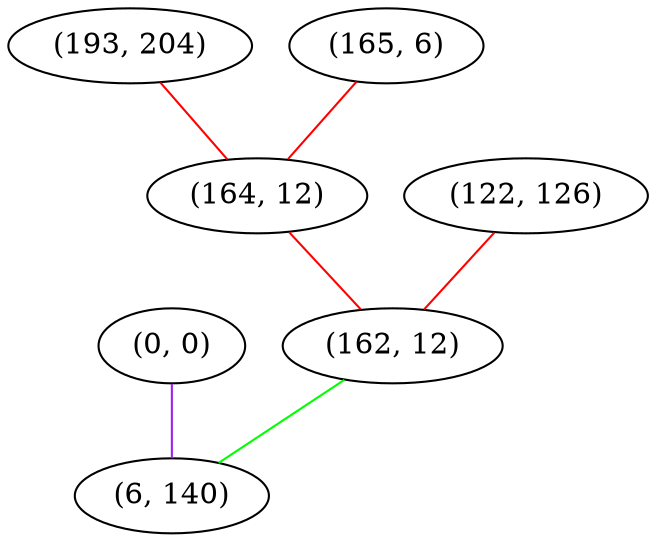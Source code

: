 graph "" {
"(0, 0)";
"(193, 204)";
"(165, 6)";
"(164, 12)";
"(122, 126)";
"(162, 12)";
"(6, 140)";
"(0, 0)" -- "(6, 140)"  [color=purple, key=0, weight=4];
"(193, 204)" -- "(164, 12)"  [color=red, key=0, weight=1];
"(165, 6)" -- "(164, 12)"  [color=red, key=0, weight=1];
"(164, 12)" -- "(162, 12)"  [color=red, key=0, weight=1];
"(122, 126)" -- "(162, 12)"  [color=red, key=0, weight=1];
"(162, 12)" -- "(6, 140)"  [color=green, key=0, weight=2];
}

